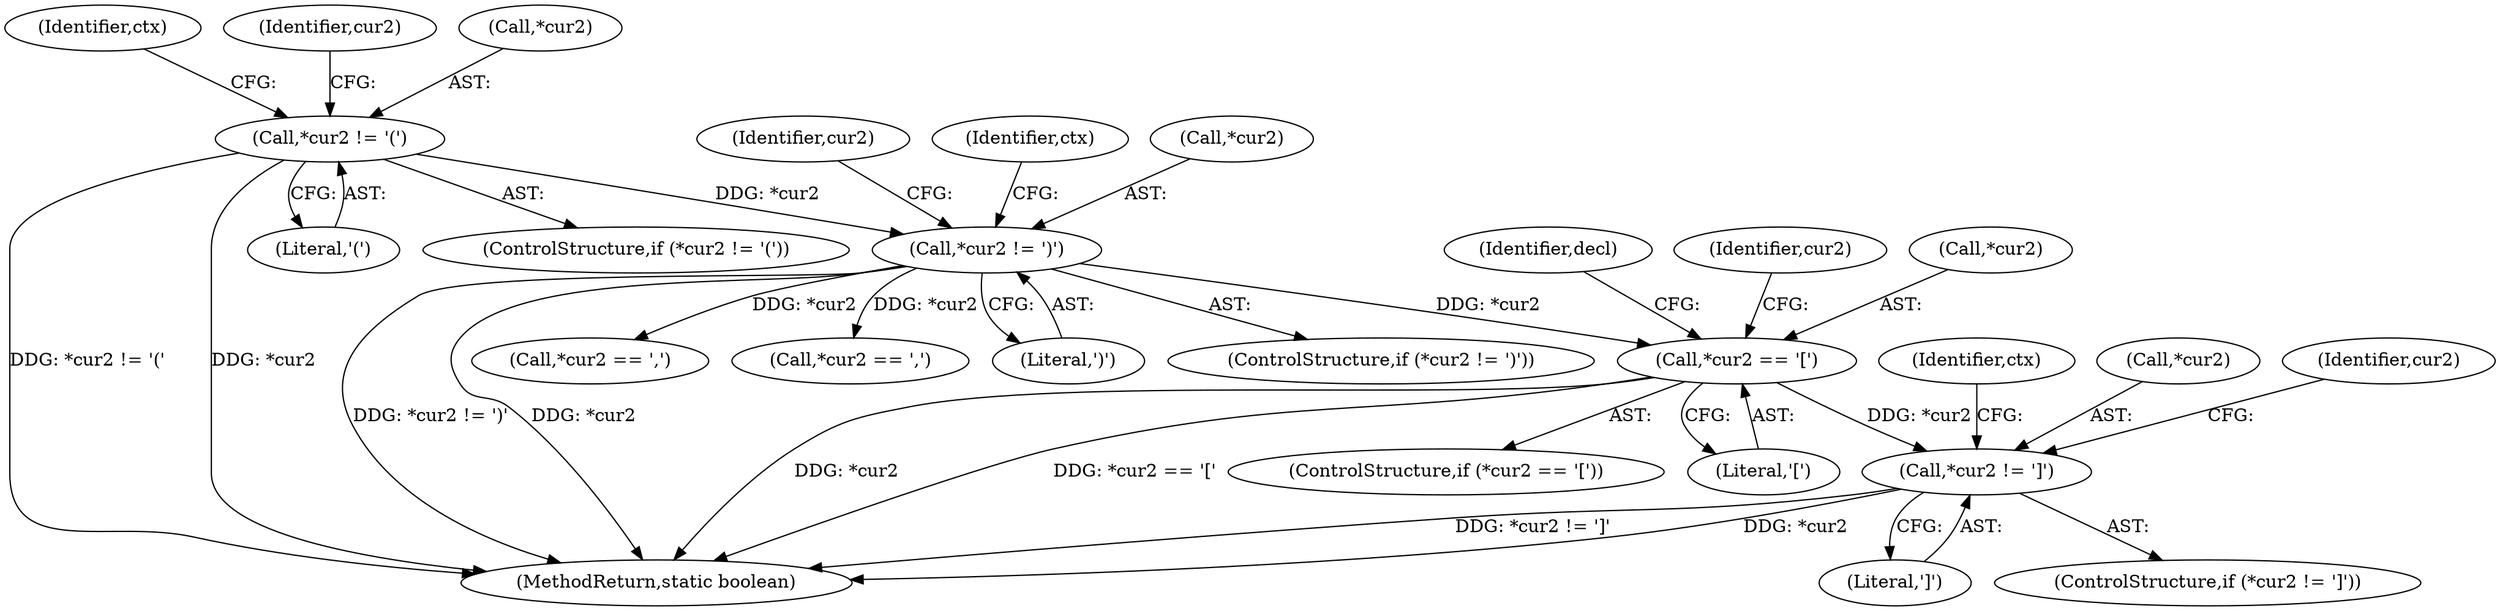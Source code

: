 digraph "0_virglrenderer_e534b51ca3c3cd25f3990589932a9ed711c59b27@pointer" {
"1003637" [label="(Call,*cur2 != ']')"];
"1003610" [label="(Call,*cur2 == '[')"];
"1003187" [label="(Call,*cur2 != ')')"];
"1003155" [label="(Call,*cur2 != '(')"];
"1003158" [label="(Literal,'(')"];
"1003198" [label="(Identifier,cur2)"];
"1003161" [label="(Identifier,ctx)"];
"1003284" [label="(Call,*cur2 == ',')"];
"1003636" [label="(ControlStructure,if (*cur2 != ']'))"];
"1003166" [label="(Identifier,cur2)"];
"1003155" [label="(Call,*cur2 != '(')"];
"1003154" [label="(ControlStructure,if (*cur2 != '('))"];
"1003643" [label="(Identifier,ctx)"];
"1003496" [label="(Call,*cur2 == ',')"];
"1003662" [label="(Identifier,decl)"];
"1003193" [label="(Identifier,ctx)"];
"1003637" [label="(Call,*cur2 != ']')"];
"1003616" [label="(Identifier,cur2)"];
"1003187" [label="(Call,*cur2 != ')')"];
"1003190" [label="(Literal,')')"];
"1003638" [label="(Call,*cur2)"];
"1003186" [label="(ControlStructure,if (*cur2 != ')'))"];
"1003156" [label="(Call,*cur2)"];
"1004167" [label="(MethodReturn,static boolean)"];
"1003611" [label="(Call,*cur2)"];
"1003188" [label="(Call,*cur2)"];
"1003609" [label="(ControlStructure,if (*cur2 == '['))"];
"1003640" [label="(Literal,']')"];
"1003648" [label="(Identifier,cur2)"];
"1003613" [label="(Literal,'[')"];
"1003610" [label="(Call,*cur2 == '[')"];
"1003637" -> "1003636"  [label="AST: "];
"1003637" -> "1003640"  [label="CFG: "];
"1003638" -> "1003637"  [label="AST: "];
"1003640" -> "1003637"  [label="AST: "];
"1003643" -> "1003637"  [label="CFG: "];
"1003648" -> "1003637"  [label="CFG: "];
"1003637" -> "1004167"  [label="DDG: *cur2 != ']'"];
"1003637" -> "1004167"  [label="DDG: *cur2"];
"1003610" -> "1003637"  [label="DDG: *cur2"];
"1003610" -> "1003609"  [label="AST: "];
"1003610" -> "1003613"  [label="CFG: "];
"1003611" -> "1003610"  [label="AST: "];
"1003613" -> "1003610"  [label="AST: "];
"1003616" -> "1003610"  [label="CFG: "];
"1003662" -> "1003610"  [label="CFG: "];
"1003610" -> "1004167"  [label="DDG: *cur2"];
"1003610" -> "1004167"  [label="DDG: *cur2 == '['"];
"1003187" -> "1003610"  [label="DDG: *cur2"];
"1003187" -> "1003186"  [label="AST: "];
"1003187" -> "1003190"  [label="CFG: "];
"1003188" -> "1003187"  [label="AST: "];
"1003190" -> "1003187"  [label="AST: "];
"1003193" -> "1003187"  [label="CFG: "];
"1003198" -> "1003187"  [label="CFG: "];
"1003187" -> "1004167"  [label="DDG: *cur2 != ')'"];
"1003187" -> "1004167"  [label="DDG: *cur2"];
"1003155" -> "1003187"  [label="DDG: *cur2"];
"1003187" -> "1003284"  [label="DDG: *cur2"];
"1003187" -> "1003496"  [label="DDG: *cur2"];
"1003155" -> "1003154"  [label="AST: "];
"1003155" -> "1003158"  [label="CFG: "];
"1003156" -> "1003155"  [label="AST: "];
"1003158" -> "1003155"  [label="AST: "];
"1003161" -> "1003155"  [label="CFG: "];
"1003166" -> "1003155"  [label="CFG: "];
"1003155" -> "1004167"  [label="DDG: *cur2 != '('"];
"1003155" -> "1004167"  [label="DDG: *cur2"];
}
